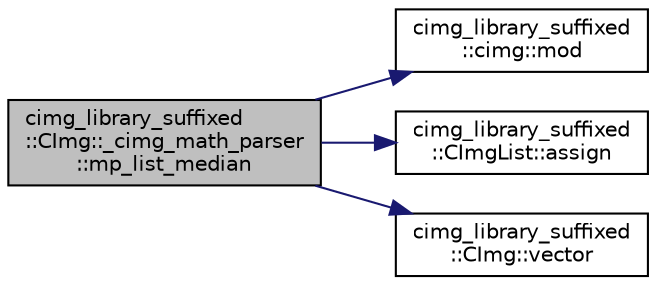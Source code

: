 digraph "cimg_library_suffixed::CImg::_cimg_math_parser::mp_list_median"
{
  edge [fontname="Helvetica",fontsize="10",labelfontname="Helvetica",labelfontsize="10"];
  node [fontname="Helvetica",fontsize="10",shape=record];
  rankdir="LR";
  Node724 [label="cimg_library_suffixed\l::CImg::_cimg_math_parser\l::mp_list_median",height=0.2,width=0.4,color="black", fillcolor="grey75", style="filled", fontcolor="black"];
  Node724 -> Node725 [color="midnightblue",fontsize="10",style="solid",fontname="Helvetica"];
  Node725 [label="cimg_library_suffixed\l::cimg::mod",height=0.2,width=0.4,color="black", fillcolor="white", style="filled",URL="$namespacecimg__library__suffixed_1_1cimg.html#afcc02428c9b7d9100e1674369d25cc40",tooltip="Return the modulo of a value. "];
  Node724 -> Node726 [color="midnightblue",fontsize="10",style="solid",fontname="Helvetica"];
  Node726 [label="cimg_library_suffixed\l::CImgList::assign",height=0.2,width=0.4,color="black", fillcolor="white", style="filled",URL="$structcimg__library__suffixed_1_1_c_img_list.html#a8fbb044c1ccfe53144c926308f02279e",tooltip="Destructor . "];
  Node724 -> Node727 [color="midnightblue",fontsize="10",style="solid",fontname="Helvetica"];
  Node727 [label="cimg_library_suffixed\l::CImg::vector",height=0.2,width=0.4,color="black", fillcolor="white", style="filled",URL="$structcimg__library__suffixed_1_1_c_img.html#a6abe1f19a229cc0ac8fc60d1a0167057",tooltip="Unroll pixel values along axis y. "];
}
